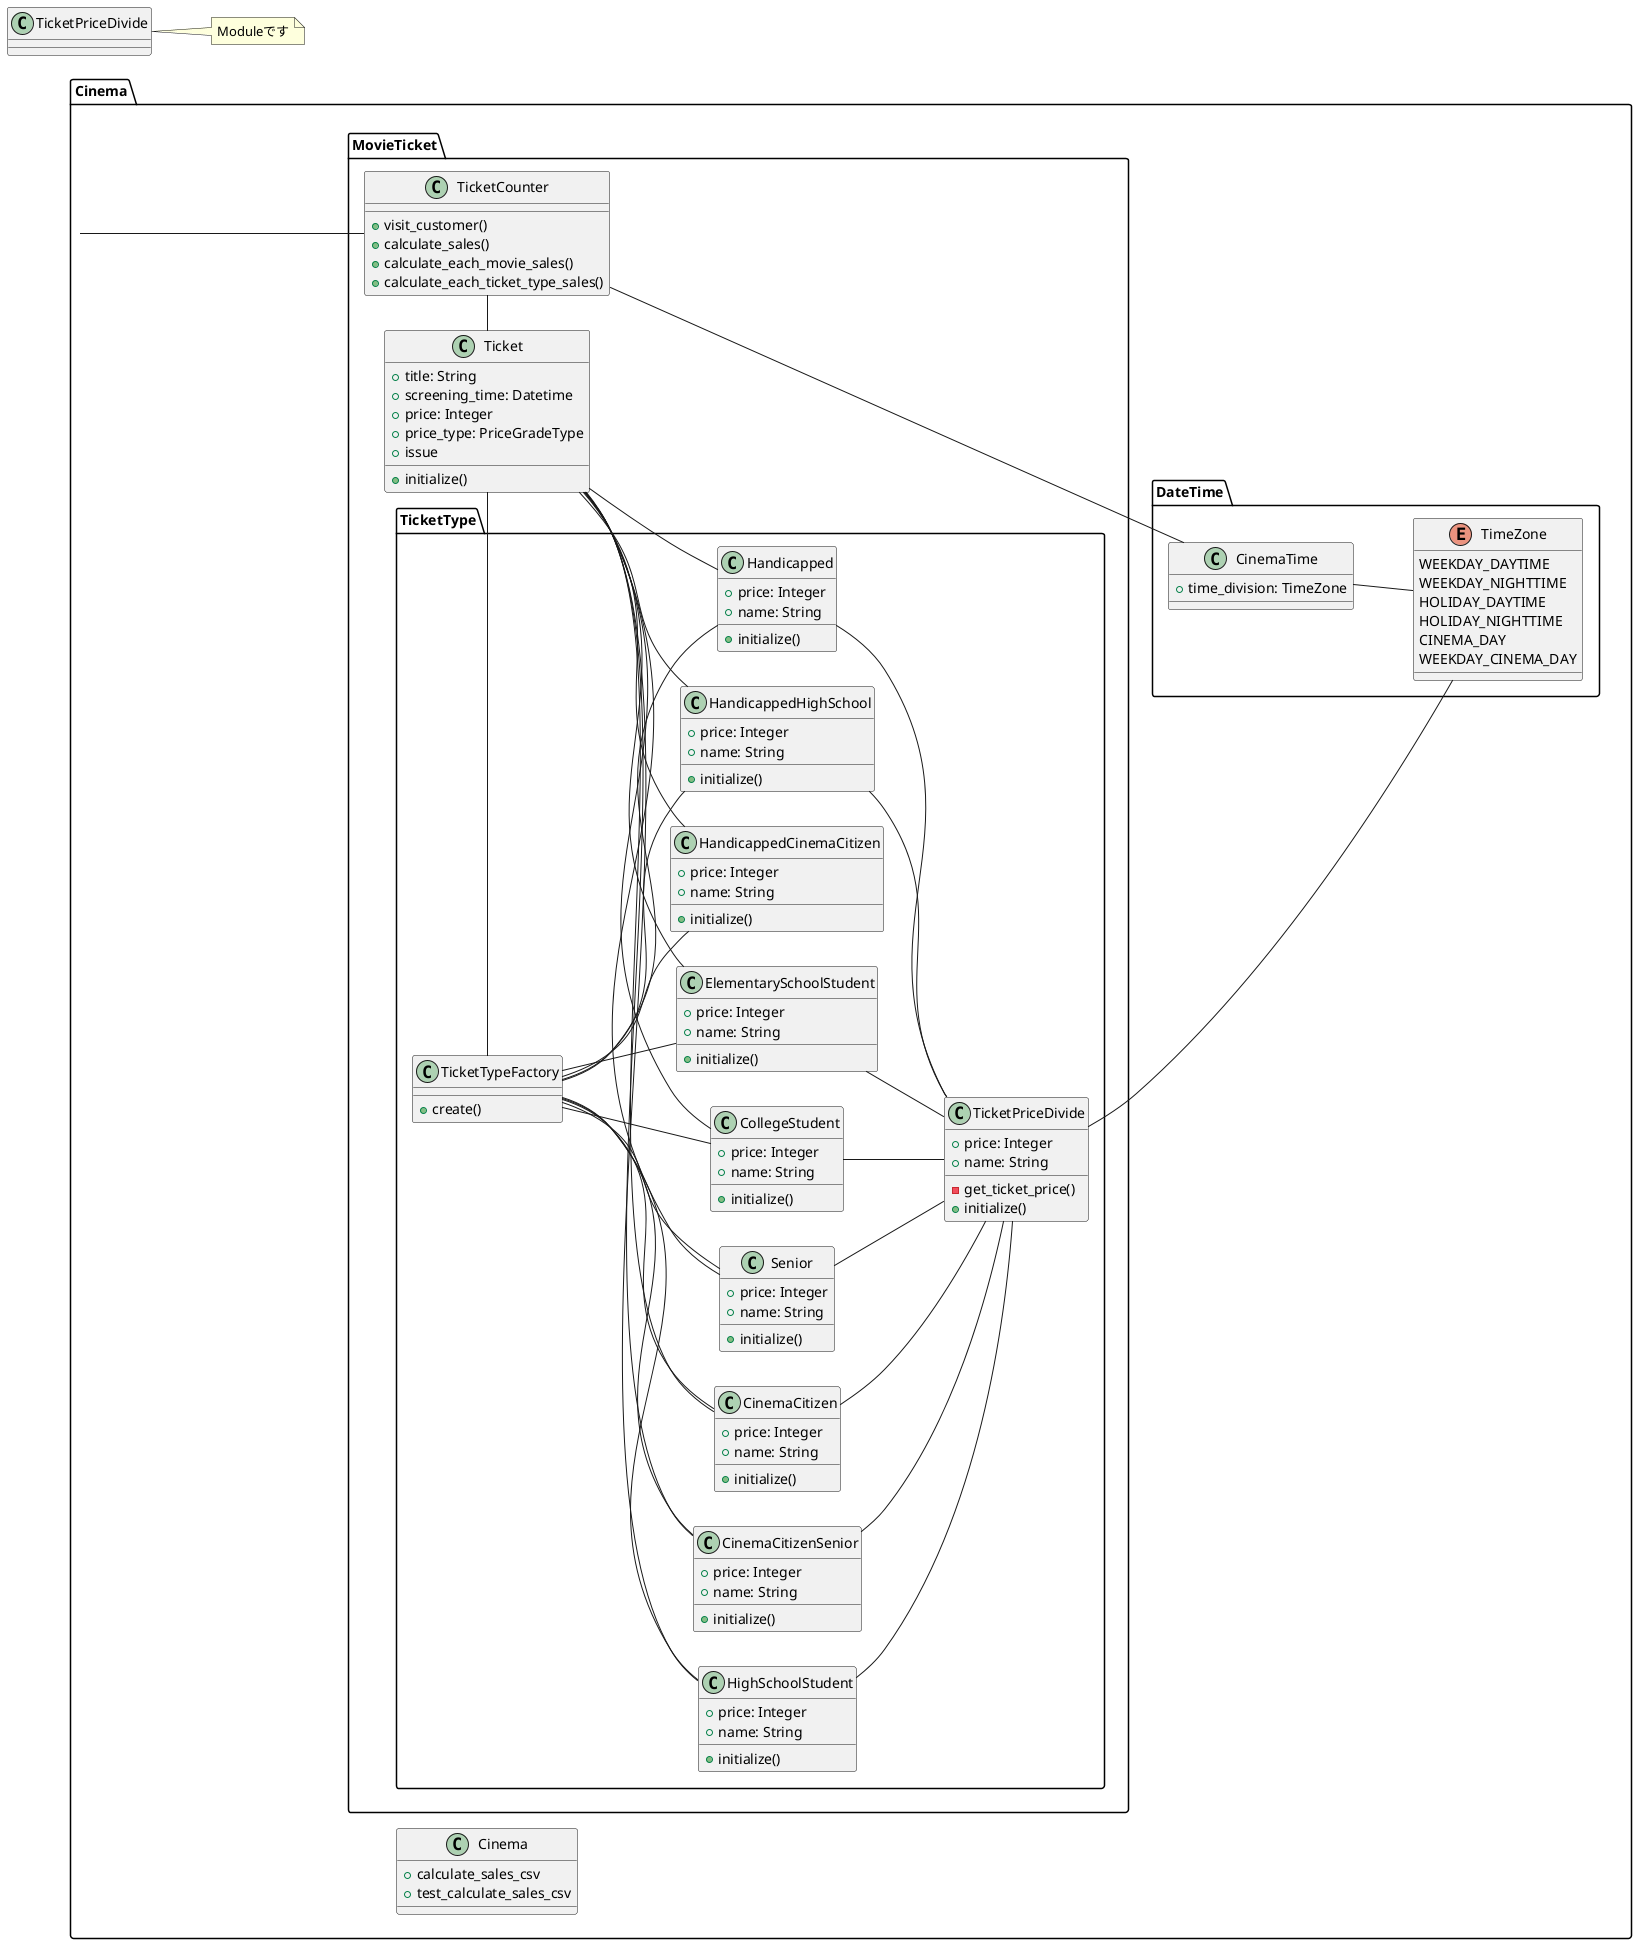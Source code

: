 @startuml
left to right direction

package Cinema{
  
  class Cinema{
    + calculate_sales_csv
    + test_calculate_sales_csv
  }

  package MovieTicket{
    class TicketCounter {
      + visit_customer()
      + calculate_sales()
      + calculate_each_movie_sales()
      + calculate_each_ticket_type_sales()
    }

    class Ticket {
      + title: String
      + screening_time: Datetime
      + price: Integer
      + price_type: PriceGradeType
      + initialize()
      + issue
    }

    package TicketType {
      class TicketTypeFactory{
        + create()
      }
      
      class TicketPriceDivide {
        - get_ticket_price()
      }

      class CinemaCitizenSenior {
        + price: Integer
        + name: String
        + initialize()
      }
      class CinemaCitizen {
        + price: Integer
        + name: String
        + initialize()
      }
      class CollegeStudent {
        + price: Integer
        + name: String
        + initialize()
      }
      class ElementarySchoolStudent {
        + price: Integer
        + name: String
        + initialize()
      }
      class HandicappedHighSchool {
        + price: Integer
        + name: String
        + initialize()
      }
      class Handicapped {
        + price: Integer
        + name: String
        + initialize()
      }
      class HighSchoolStudent {
        + price: Integer
        + name: String
        + initialize()
      }
      class TicketPriceDivide {
        + price: Integer
        + name: String
        + initialize()
      }
      class Senior {
        + price: Integer
        + name: String
        + initialize()
      }
      class HandicappedCinemaCitizen {
        + price: Integer
        + name: String
        + initialize()
      }
    }
  }

  package DateTime{
    class CinemaTime {
      + time_division: TimeZone
    }

    enum TimeZone {
      WEEKDAY_DAYTIME
      WEEKDAY_NIGHTTIME
      HOLIDAY_DAYTIME
      HOLIDAY_NIGHTTIME
      CINEMA_DAY
      WEEKDAY_CINEMA_DAY
    }
  }
}

Cinema --- TicketCounter
TicketCounter -- CinemaTime
TicketCounter - Ticket
Ticket -left- TicketTypeFactory

Ticket -- CinemaCitizenSenior 
Ticket -- CinemaCitizen
Ticket -- CollegeStudent
Ticket -- ElementarySchoolStudent
Ticket -- HandicappedHighSchool
Ticket -- Handicapped
Ticket -- HighSchoolStudent
Ticket -- Senior
Ticket -- HandicappedCinemaCitizen

TicketTypeFactory -- CinemaCitizenSenior 
TicketTypeFactory -- CinemaCitizen
TicketTypeFactory -- CollegeStudent
TicketTypeFactory -- ElementarySchoolStudent
TicketTypeFactory -- HandicappedHighSchool
TicketTypeFactory -- Handicapped
TicketTypeFactory -- HighSchoolStudent
TicketTypeFactory -- Senior
TicketTypeFactory -- HandicappedCinemaCitizen

CinemaCitizenSenior -down- TicketPriceDivide
CinemaCitizen -down- TicketPriceDivide
CollegeStudent -down- TicketPriceDivide
ElementarySchoolStudent -down- TicketPriceDivide
HandicappedHighSchool -down- TicketPriceDivide
Handicapped -down- TicketPriceDivide
HighSchoolStudent -down- TicketPriceDivide
Senior -down- TicketPriceDivide
CinemaTime -down- TimeZone
TicketPriceDivide --- TimeZone

class TicketPriceDivide
note right: Moduleです
@enduml 